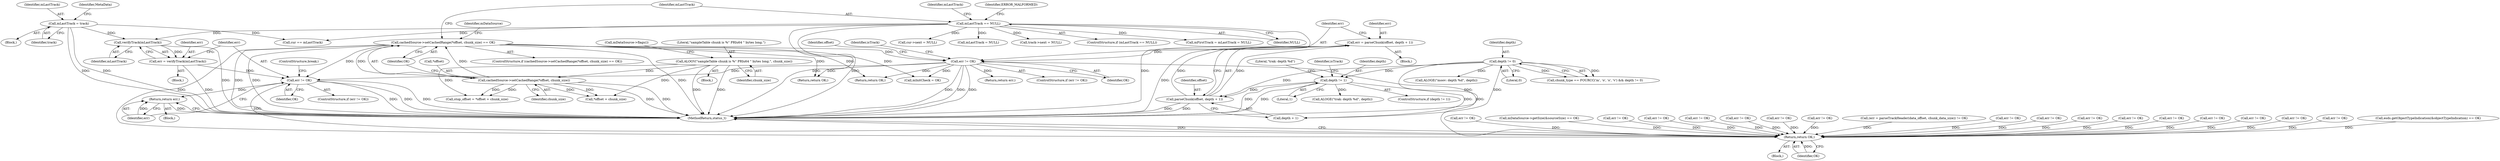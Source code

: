 digraph "1_Android_8a3a2f6ea7defe1a81bb32b3c9f3537f84749b9d@del" {
"1000717" [label="(Call,err != OK)"];
"1000712" [label="(Call,err = verifyTrack(mLastTrack))"];
"1000714" [label="(Call,verifyTrack(mLastTrack))"];
"1000516" [label="(Call,mLastTrack == NULL)"];
"1000572" [label="(Call,mLastTrack = track)"];
"1000620" [label="(Call,err != OK)"];
"1000612" [label="(Call,err = parseChunk(offset, depth + 1))"];
"1000614" [label="(Call,parseChunk(offset, depth + 1))"];
"1000541" [label="(Call,depth != 1)"];
"1000452" [label="(Call,depth != 0)"];
"1000505" [label="(Call,cachedSource->setCachedRange(*offset, chunk_size) == OK)"];
"1000506" [label="(Call,cachedSource->setCachedRange(*offset, chunk_size))"];
"1000489" [label="(Call,ALOGV(\"sampleTable chunk is %\" PRIu64 \" bytes long.\", chunk_size))"];
"1000721" [label="(Return,return err;)"];
"1003901" [label="(Return,return OK;)"];
"1001661" [label="(Call,err != OK)"];
"1000454" [label="(Literal,0)"];
"1000597" [label="(Call,*offset + chunk_size)"];
"1000621" [label="(Identifier,err)"];
"1000574" [label="(Identifier,track)"];
"1000572" [label="(Call,mLastTrack = track)"];
"1000699" [label="(Call,cur->next = NULL)"];
"1000540" [label="(ControlStructure,if (depth != 1))"];
"1000744" [label="(Return,return OK;)"];
"1000633" [label="(Return,return err;)"];
"1000716" [label="(ControlStructure,if (err != OK))"];
"1000613" [label="(Identifier,err)"];
"1000713" [label="(Identifier,err)"];
"1000608" [label="(Identifier,offset)"];
"1000506" [label="(Call,cachedSource->setCachedRange(*offset, chunk_size))"];
"1000224" [label="(Call,mDataSource->getSize(&sourceSize) == OK)"];
"1000516" [label="(Call,mLastTrack == NULL)"];
"1000595" [label="(Call,stop_offset = *offset + chunk_size)"];
"1000489" [label="(Call,ALOGV(\"sampleTable chunk is %\" PRIu64 \" bytes long.\", chunk_size))"];
"1000614" [label="(Call,parseChunk(offset, depth + 1))"];
"1000543" [label="(Literal,1)"];
"1000505" [label="(Call,cachedSource->setCachedRange(*offset, chunk_size) == OK)"];
"1000733" [label="(Call,mInitCheck = OK)"];
"1002524" [label="(Call,err != OK)"];
"1000709" [label="(Return,return OK;)"];
"1000490" [label="(Literal,\"sampleTable chunk is %\" PRIu64 \" bytes long.\")"];
"1003730" [label="(Call,err != OK)"];
"1001997" [label="(Call,err != OK)"];
"1000677" [label="(Call,mLastTrack = NULL)"];
"1000554" [label="(Call,track->next = NULL)"];
"1000719" [label="(Identifier,OK)"];
"1000551" [label="(Identifier,isTrack)"];
"1000717" [label="(Call,err != OK)"];
"1003710" [label="(Call,err != OK)"];
"1000452" [label="(Call,depth != 0)"];
"1003890" [label="(Call,err != OK)"];
"1000625" [label="(Identifier,isTrack)"];
"1000714" [label="(Call,verifyTrack(mLastTrack))"];
"1000494" [label="(Call,mDataSource->flags())"];
"1003063" [label="(Call,err != OK)"];
"1000619" [label="(ControlStructure,if (err != OK))"];
"1000616" [label="(Call,depth + 1)"];
"1001154" [label="(Call,(err = parseTrackHeader(data_offset, chunk_data_size)) != OK)"];
"1000615" [label="(Identifier,offset)"];
"1000453" [label="(Identifier,depth)"];
"1003432" [label="(Call,err != OK)"];
"1002134" [label="(Call,err != OK)"];
"1000444" [label="(Call,chunk_type == FOURCC('m', 'o', 'o', 'v') && depth != 0)"];
"1003028" [label="(Call,err != OK)"];
"1000712" [label="(Call,err = verifyTrack(mLastTrack))"];
"1000515" [label="(ControlStructure,if (mLastTrack == NULL))"];
"1000491" [label="(Identifier,chunk_size)"];
"1000718" [label="(Identifier,err)"];
"1000523" [label="(Identifier,mLastTrack)"];
"1000622" [label="(Identifier,OK)"];
"1000675" [label="(Call,mFirstTrack = mLastTrack = NULL)"];
"1000542" [label="(Identifier,depth)"];
"1000504" [label="(ControlStructure,if (cachedSource->setCachedRange(*offset, chunk_size) == OK))"];
"1003903" [label="(MethodReturn,status_t)"];
"1000507" [label="(Call,*offset)"];
"1000573" [label="(Identifier,mLastTrack)"];
"1000722" [label="(Identifier,err)"];
"1000746" [label="(ControlStructure,break;)"];
"1000715" [label="(Identifier,mLastTrack)"];
"1000669" [label="(Call,cur == mLastTrack)"];
"1000546" [label="(Literal,\"trak: depth %d\")"];
"1002250" [label="(Call,err != OK)"];
"1000118" [label="(Block,)"];
"1002174" [label="(Call,err != OK)"];
"1000612" [label="(Call,err = parseChunk(offset, depth + 1))"];
"1000513" [label="(Identifier,mDataSource)"];
"1000575" [label="(Identifier,MetaData)"];
"1000488" [label="(Block,)"];
"1002555" [label="(Call,err != OK)"];
"1000610" [label="(Block,)"];
"1002205" [label="(Call,err != OK)"];
"1000545" [label="(Call,ALOGE(\"trak: depth %d\", depth))"];
"1000620" [label="(Call,err != OK)"];
"1000456" [label="(Call,ALOGE(\"moov: depth %d\", depth))"];
"1000510" [label="(Identifier,OK)"];
"1000517" [label="(Identifier,mLastTrack)"];
"1000539" [label="(Block,)"];
"1003901" [label="(Return,return OK;)"];
"1000541" [label="(Call,depth != 1)"];
"1000520" [label="(Identifier,ERROR_MALFORMED)"];
"1000645" [label="(Block,)"];
"1003902" [label="(Identifier,OK)"];
"1002493" [label="(Call,err != OK)"];
"1002698" [label="(Call,err != OK)"];
"1000721" [label="(Return,return err;)"];
"1002724" [label="(Call,esds.getObjectTypeIndication(&objectTypeIndication) == OK)"];
"1000518" [label="(Identifier,NULL)"];
"1000509" [label="(Identifier,chunk_size)"];
"1000720" [label="(Block,)"];
"1000717" -> "1000716"  [label="AST: "];
"1000717" -> "1000719"  [label="CFG: "];
"1000718" -> "1000717"  [label="AST: "];
"1000719" -> "1000717"  [label="AST: "];
"1000722" -> "1000717"  [label="CFG: "];
"1000746" -> "1000717"  [label="CFG: "];
"1000717" -> "1003903"  [label="DDG: "];
"1000717" -> "1003903"  [label="DDG: "];
"1000717" -> "1003903"  [label="DDG: "];
"1000712" -> "1000717"  [label="DDG: "];
"1000620" -> "1000717"  [label="DDG: "];
"1000505" -> "1000717"  [label="DDG: "];
"1000717" -> "1000721"  [label="DDG: "];
"1000717" -> "1003901"  [label="DDG: "];
"1000712" -> "1000645"  [label="AST: "];
"1000712" -> "1000714"  [label="CFG: "];
"1000713" -> "1000712"  [label="AST: "];
"1000714" -> "1000712"  [label="AST: "];
"1000718" -> "1000712"  [label="CFG: "];
"1000712" -> "1003903"  [label="DDG: "];
"1000714" -> "1000712"  [label="DDG: "];
"1000714" -> "1000715"  [label="CFG: "];
"1000715" -> "1000714"  [label="AST: "];
"1000714" -> "1003903"  [label="DDG: "];
"1000516" -> "1000714"  [label="DDG: "];
"1000572" -> "1000714"  [label="DDG: "];
"1000516" -> "1000515"  [label="AST: "];
"1000516" -> "1000518"  [label="CFG: "];
"1000517" -> "1000516"  [label="AST: "];
"1000518" -> "1000516"  [label="AST: "];
"1000520" -> "1000516"  [label="CFG: "];
"1000523" -> "1000516"  [label="CFG: "];
"1000516" -> "1003903"  [label="DDG: "];
"1000516" -> "1003903"  [label="DDG: "];
"1000516" -> "1003903"  [label="DDG: "];
"1000516" -> "1000554"  [label="DDG: "];
"1000516" -> "1000669"  [label="DDG: "];
"1000516" -> "1000675"  [label="DDG: "];
"1000516" -> "1000677"  [label="DDG: "];
"1000516" -> "1000699"  [label="DDG: "];
"1000572" -> "1000539"  [label="AST: "];
"1000572" -> "1000574"  [label="CFG: "];
"1000573" -> "1000572"  [label="AST: "];
"1000574" -> "1000572"  [label="AST: "];
"1000575" -> "1000572"  [label="CFG: "];
"1000572" -> "1003903"  [label="DDG: "];
"1000572" -> "1003903"  [label="DDG: "];
"1000572" -> "1000669"  [label="DDG: "];
"1000620" -> "1000619"  [label="AST: "];
"1000620" -> "1000622"  [label="CFG: "];
"1000621" -> "1000620"  [label="AST: "];
"1000622" -> "1000620"  [label="AST: "];
"1000608" -> "1000620"  [label="CFG: "];
"1000625" -> "1000620"  [label="CFG: "];
"1000620" -> "1003903"  [label="DDG: "];
"1000620" -> "1003903"  [label="DDG: "];
"1000620" -> "1003903"  [label="DDG: "];
"1000612" -> "1000620"  [label="DDG: "];
"1000505" -> "1000620"  [label="DDG: "];
"1000620" -> "1000633"  [label="DDG: "];
"1000620" -> "1000709"  [label="DDG: "];
"1000620" -> "1000733"  [label="DDG: "];
"1000620" -> "1000744"  [label="DDG: "];
"1000620" -> "1003901"  [label="DDG: "];
"1000612" -> "1000610"  [label="AST: "];
"1000612" -> "1000614"  [label="CFG: "];
"1000613" -> "1000612"  [label="AST: "];
"1000614" -> "1000612"  [label="AST: "];
"1000621" -> "1000612"  [label="CFG: "];
"1000612" -> "1003903"  [label="DDG: "];
"1000614" -> "1000612"  [label="DDG: "];
"1000614" -> "1000612"  [label="DDG: "];
"1000614" -> "1000616"  [label="CFG: "];
"1000615" -> "1000614"  [label="AST: "];
"1000616" -> "1000614"  [label="AST: "];
"1000614" -> "1003903"  [label="DDG: "];
"1000614" -> "1003903"  [label="DDG: "];
"1000541" -> "1000614"  [label="DDG: "];
"1000452" -> "1000614"  [label="DDG: "];
"1000541" -> "1000540"  [label="AST: "];
"1000541" -> "1000543"  [label="CFG: "];
"1000542" -> "1000541"  [label="AST: "];
"1000543" -> "1000541"  [label="AST: "];
"1000546" -> "1000541"  [label="CFG: "];
"1000551" -> "1000541"  [label="CFG: "];
"1000541" -> "1003903"  [label="DDG: "];
"1000541" -> "1003903"  [label="DDG: "];
"1000452" -> "1000541"  [label="DDG: "];
"1000541" -> "1000545"  [label="DDG: "];
"1000541" -> "1000616"  [label="DDG: "];
"1000452" -> "1000444"  [label="AST: "];
"1000452" -> "1000454"  [label="CFG: "];
"1000453" -> "1000452"  [label="AST: "];
"1000454" -> "1000452"  [label="AST: "];
"1000444" -> "1000452"  [label="CFG: "];
"1000452" -> "1003903"  [label="DDG: "];
"1000452" -> "1000444"  [label="DDG: "];
"1000452" -> "1000444"  [label="DDG: "];
"1000452" -> "1000456"  [label="DDG: "];
"1000452" -> "1000616"  [label="DDG: "];
"1000505" -> "1000504"  [label="AST: "];
"1000505" -> "1000510"  [label="CFG: "];
"1000506" -> "1000505"  [label="AST: "];
"1000510" -> "1000505"  [label="AST: "];
"1000513" -> "1000505"  [label="CFG: "];
"1000517" -> "1000505"  [label="CFG: "];
"1000505" -> "1003903"  [label="DDG: "];
"1000505" -> "1003903"  [label="DDG: "];
"1000505" -> "1003903"  [label="DDG: "];
"1000506" -> "1000505"  [label="DDG: "];
"1000506" -> "1000505"  [label="DDG: "];
"1000505" -> "1000709"  [label="DDG: "];
"1000505" -> "1000733"  [label="DDG: "];
"1000505" -> "1000744"  [label="DDG: "];
"1000505" -> "1003901"  [label="DDG: "];
"1000506" -> "1000509"  [label="CFG: "];
"1000507" -> "1000506"  [label="AST: "];
"1000509" -> "1000506"  [label="AST: "];
"1000510" -> "1000506"  [label="CFG: "];
"1000506" -> "1003903"  [label="DDG: "];
"1000506" -> "1003903"  [label="DDG: "];
"1000489" -> "1000506"  [label="DDG: "];
"1000506" -> "1000595"  [label="DDG: "];
"1000506" -> "1000595"  [label="DDG: "];
"1000506" -> "1000597"  [label="DDG: "];
"1000506" -> "1000597"  [label="DDG: "];
"1000489" -> "1000488"  [label="AST: "];
"1000489" -> "1000491"  [label="CFG: "];
"1000490" -> "1000489"  [label="AST: "];
"1000491" -> "1000489"  [label="AST: "];
"1000494" -> "1000489"  [label="CFG: "];
"1000489" -> "1003903"  [label="DDG: "];
"1000489" -> "1003903"  [label="DDG: "];
"1000489" -> "1000595"  [label="DDG: "];
"1000489" -> "1000597"  [label="DDG: "];
"1000721" -> "1000720"  [label="AST: "];
"1000721" -> "1000722"  [label="CFG: "];
"1000722" -> "1000721"  [label="AST: "];
"1003903" -> "1000721"  [label="CFG: "];
"1000721" -> "1003903"  [label="DDG: "];
"1000722" -> "1000721"  [label="DDG: "];
"1003901" -> "1000118"  [label="AST: "];
"1003901" -> "1003902"  [label="CFG: "];
"1003902" -> "1003901"  [label="AST: "];
"1003903" -> "1003901"  [label="CFG: "];
"1003901" -> "1003903"  [label="DDG: "];
"1003902" -> "1003901"  [label="DDG: "];
"1002724" -> "1003901"  [label="DDG: "];
"1003063" -> "1003901"  [label="DDG: "];
"1003730" -> "1003901"  [label="DDG: "];
"1001997" -> "1003901"  [label="DDG: "];
"1001154" -> "1003901"  [label="DDG: "];
"1001661" -> "1003901"  [label="DDG: "];
"1002134" -> "1003901"  [label="DDG: "];
"1002555" -> "1003901"  [label="DDG: "];
"1002493" -> "1003901"  [label="DDG: "];
"1002250" -> "1003901"  [label="DDG: "];
"1002205" -> "1003901"  [label="DDG: "];
"1003710" -> "1003901"  [label="DDG: "];
"1003028" -> "1003901"  [label="DDG: "];
"1002524" -> "1003901"  [label="DDG: "];
"1000224" -> "1003901"  [label="DDG: "];
"1003890" -> "1003901"  [label="DDG: "];
"1002174" -> "1003901"  [label="DDG: "];
"1002698" -> "1003901"  [label="DDG: "];
"1003432" -> "1003901"  [label="DDG: "];
}
